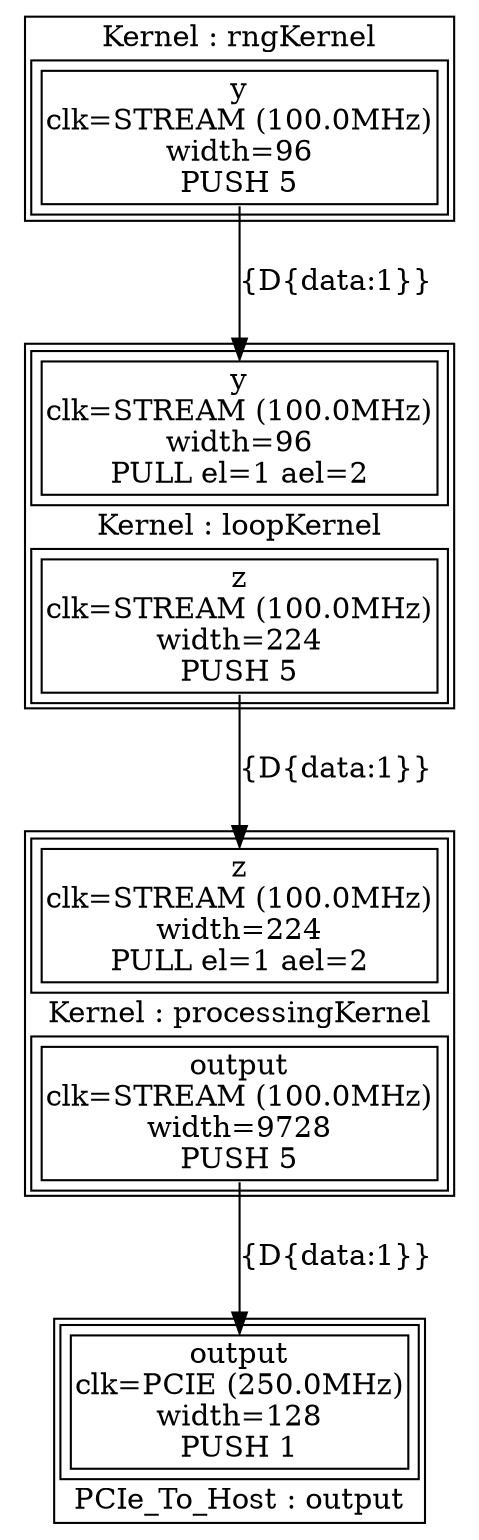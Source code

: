 digraph manager_compiler_graph {
rngKernel[shape=plaintext, label=<<TABLE  BORDER="1" CELLPADDING="1" CELLSPACING="1"><TR><TD BGCOLOR="white" BORDER="0" PORT="node_info" ROWSPAN="1" COLSPAN="1">Kernel : rngKernel</TD></TR><TR><TD BGCOLOR="white" BORDER="0" PORT="outputs" ROWSPAN="1" COLSPAN="1"><TABLE  BORDER="1" CELLPADDING="1" CELLSPACING="4"><TR><TD BGCOLOR="white" BORDER="1" PORT="y" ROWSPAN="1" COLSPAN="1">y<BR/>clk=STREAM (100.0MHz)<BR/>width=96<BR/>PUSH 5</TD></TR></TABLE></TD></TR></TABLE>>];
loopKernel[shape=plaintext, label=<<TABLE  BORDER="1" CELLPADDING="1" CELLSPACING="1"><TR><TD BGCOLOR="white" BORDER="0" PORT="inputs" ROWSPAN="1" COLSPAN="1"><TABLE  BORDER="1" CELLPADDING="1" CELLSPACING="4"><TR><TD BGCOLOR="white" BORDER="1" PORT="y" ROWSPAN="1" COLSPAN="1">y<BR/>clk=STREAM (100.0MHz)<BR/>width=96<BR/>PULL el=1 ael=2</TD></TR></TABLE></TD></TR><TR><TD BGCOLOR="white" BORDER="0" PORT="node_info" ROWSPAN="1" COLSPAN="1">Kernel : loopKernel</TD></TR><TR><TD BGCOLOR="white" BORDER="0" PORT="outputs" ROWSPAN="1" COLSPAN="1"><TABLE  BORDER="1" CELLPADDING="1" CELLSPACING="4"><TR><TD BGCOLOR="white" BORDER="1" PORT="z" ROWSPAN="1" COLSPAN="1">z<BR/>clk=STREAM (100.0MHz)<BR/>width=224<BR/>PUSH 5</TD></TR></TABLE></TD></TR></TABLE>>];
processingKernel[shape=plaintext, label=<<TABLE  BORDER="1" CELLPADDING="1" CELLSPACING="1"><TR><TD BGCOLOR="white" BORDER="0" PORT="inputs" ROWSPAN="1" COLSPAN="1"><TABLE  BORDER="1" CELLPADDING="1" CELLSPACING="4"><TR><TD BGCOLOR="white" BORDER="1" PORT="z" ROWSPAN="1" COLSPAN="1">z<BR/>clk=STREAM (100.0MHz)<BR/>width=224<BR/>PULL el=1 ael=2</TD></TR></TABLE></TD></TR><TR><TD BGCOLOR="white" BORDER="0" PORT="node_info" ROWSPAN="1" COLSPAN="1">Kernel : processingKernel</TD></TR><TR><TD BGCOLOR="white" BORDER="0" PORT="outputs" ROWSPAN="1" COLSPAN="1"><TABLE  BORDER="1" CELLPADDING="1" CELLSPACING="4"><TR><TD BGCOLOR="white" BORDER="1" PORT="output" ROWSPAN="1" COLSPAN="1">output<BR/>clk=STREAM (100.0MHz)<BR/>width=9728<BR/>PUSH 5</TD></TR></TABLE></TD></TR></TABLE>>];
output[shape=plaintext, label=<<TABLE  BORDER="1" CELLPADDING="1" CELLSPACING="1"><TR><TD BGCOLOR="white" BORDER="0" PORT="inputs" ROWSPAN="1" COLSPAN="1"><TABLE  BORDER="1" CELLPADDING="1" CELLSPACING="4"><TR><TD BGCOLOR="white" BORDER="1" PORT="output" ROWSPAN="1" COLSPAN="1">output<BR/>clk=PCIE (250.0MHz)<BR/>width=128<BR/>PUSH 1</TD></TR></TABLE></TD></TR><TR><TD BGCOLOR="white" BORDER="0" PORT="node_info" ROWSPAN="1" COLSPAN="1">PCIe_To_Host : output</TD></TR></TABLE>>];
rngKernel -> loopKernel [headport="y" tailport="y" label="{D{data:1}}"]
loopKernel -> processingKernel [headport="z" tailport="z" label="{D{data:1}}"]
processingKernel -> output [headport="output" tailport="output" label="{D{data:1}}"]
}
